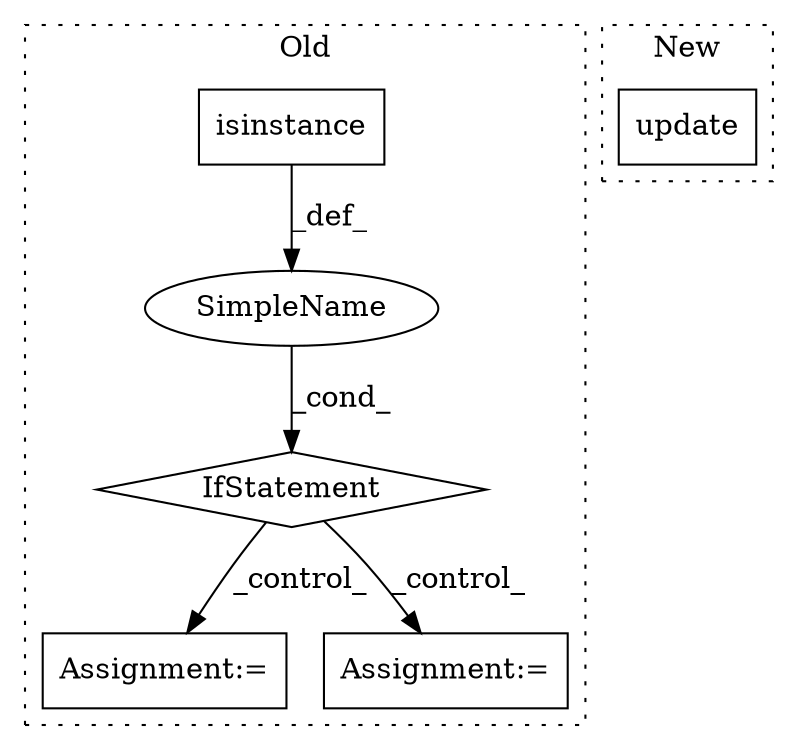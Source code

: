 digraph G {
subgraph cluster0 {
1 [label="isinstance" a="32" s="8033,8084" l="11,2" shape="box"];
3 [label="IfStatement" a="25" s="8029,8086" l="4,2" shape="diamond"];
4 [label="Assignment:=" a="7" s="8104" l="1" shape="box"];
5 [label="SimpleName" a="42" s="" l="" shape="ellipse"];
6 [label="Assignment:=" a="7" s="8184" l="1" shape="box"];
label = "Old";
style="dotted";
}
subgraph cluster1 {
2 [label="update" a="32" s="8766,8802" l="7,1" shape="box"];
label = "New";
style="dotted";
}
1 -> 5 [label="_def_"];
3 -> 4 [label="_control_"];
3 -> 6 [label="_control_"];
5 -> 3 [label="_cond_"];
}